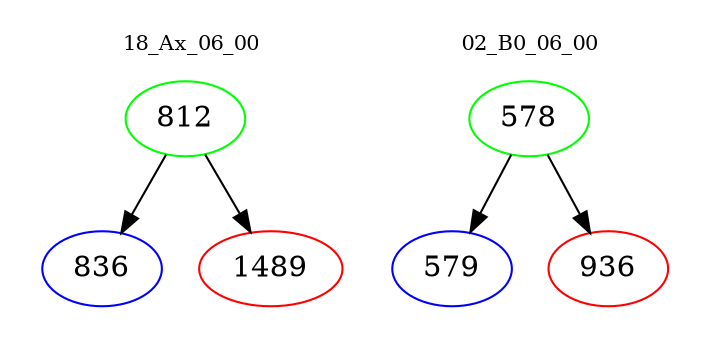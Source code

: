 digraph{
subgraph cluster_0 {
color = white
label = "18_Ax_06_00";
fontsize=10;
T0_812 [label="812", color="green"]
T0_812 -> T0_836 [color="black"]
T0_836 [label="836", color="blue"]
T0_812 -> T0_1489 [color="black"]
T0_1489 [label="1489", color="red"]
}
subgraph cluster_1 {
color = white
label = "02_B0_06_00";
fontsize=10;
T1_578 [label="578", color="green"]
T1_578 -> T1_579 [color="black"]
T1_579 [label="579", color="blue"]
T1_578 -> T1_936 [color="black"]
T1_936 [label="936", color="red"]
}
}
